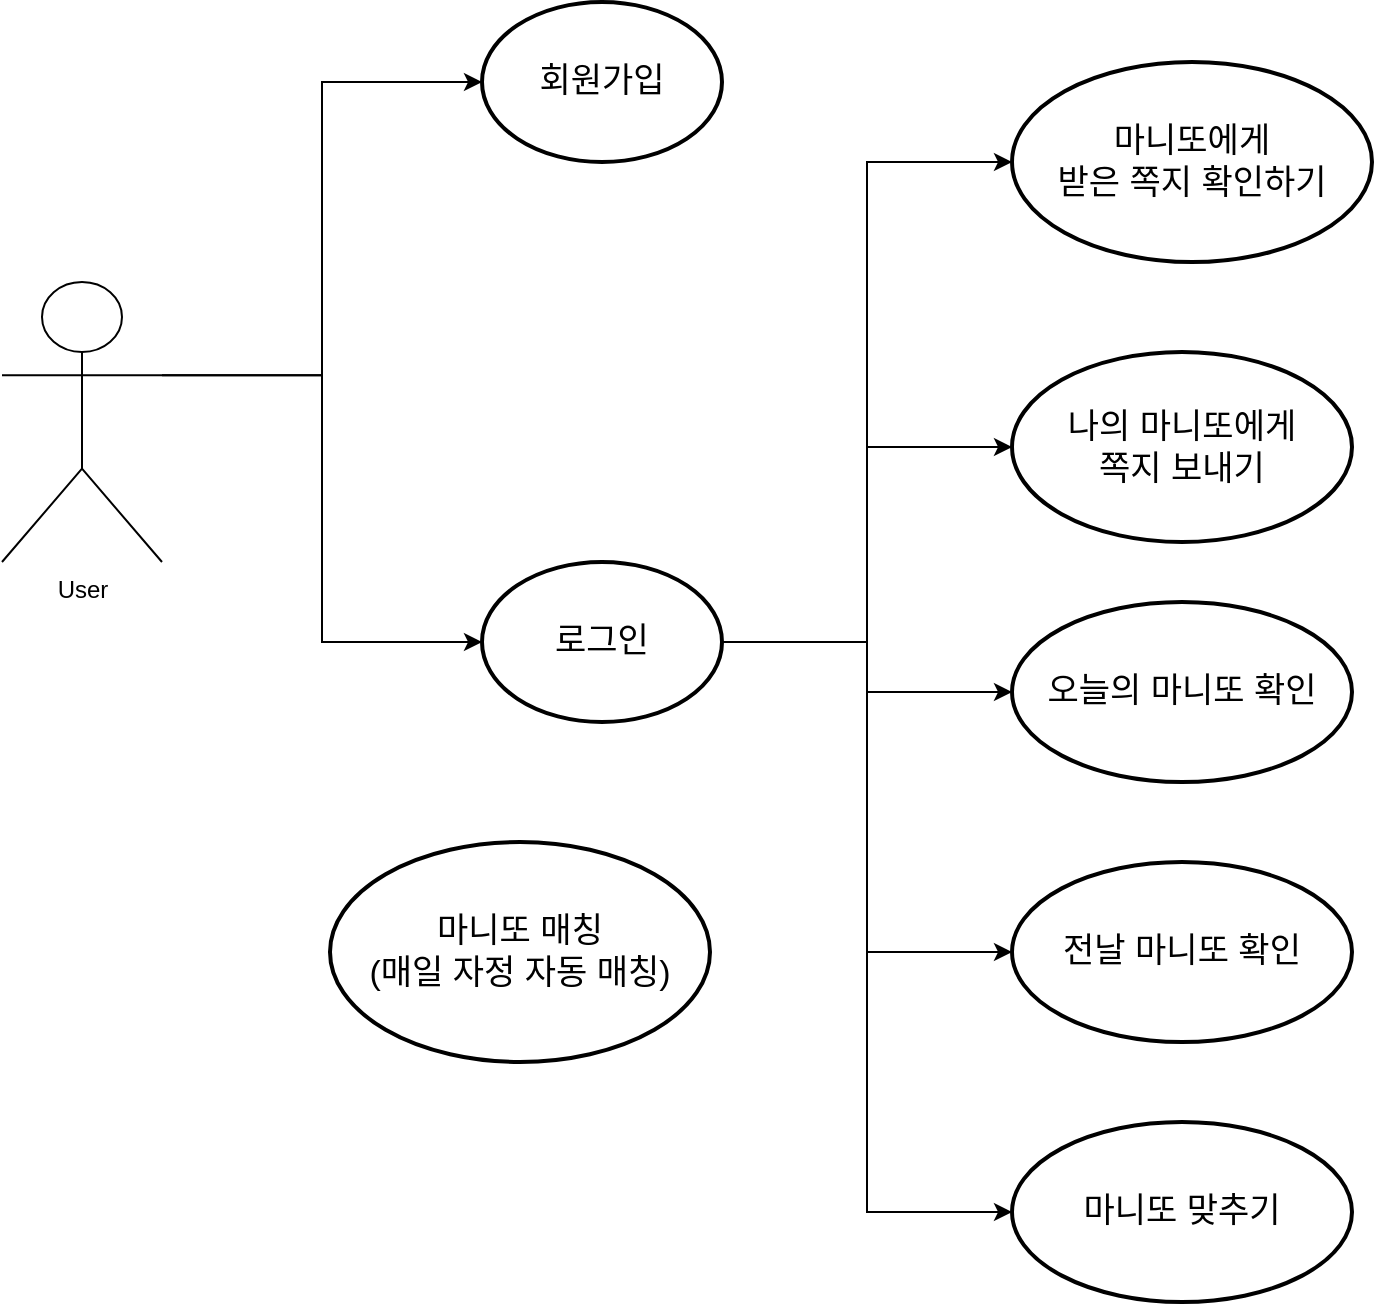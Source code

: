 <mxfile version="21.5.1" type="github">
  <diagram name="페이지-1" id="TE9N-JAmAIUnDPbQkB6N">
    <mxGraphModel dx="1434" dy="765" grid="1" gridSize="10" guides="1" tooltips="1" connect="1" arrows="1" fold="1" page="1" pageScale="1" pageWidth="827" pageHeight="1169" math="0" shadow="0">
      <root>
        <mxCell id="0" />
        <mxCell id="1" parent="0" />
        <mxCell id="dXf2_hJ0Q0j3iUHRpGf6-22" style="edgeStyle=orthogonalEdgeStyle;rounded=0;orthogonalLoop=1;jettySize=auto;html=1;exitX=1;exitY=0.333;exitDx=0;exitDy=0;exitPerimeter=0;entryX=0;entryY=0.5;entryDx=0;entryDy=0;" edge="1" parent="1" source="dXf2_hJ0Q0j3iUHRpGf6-1" target="dXf2_hJ0Q0j3iUHRpGf6-16">
          <mxGeometry relative="1" as="geometry" />
        </mxCell>
        <mxCell id="dXf2_hJ0Q0j3iUHRpGf6-23" style="edgeStyle=orthogonalEdgeStyle;rounded=0;orthogonalLoop=1;jettySize=auto;html=1;exitX=1;exitY=0.333;exitDx=0;exitDy=0;exitPerimeter=0;entryX=0;entryY=0.5;entryDx=0;entryDy=0;" edge="1" parent="1" source="dXf2_hJ0Q0j3iUHRpGf6-1" target="dXf2_hJ0Q0j3iUHRpGf6-17">
          <mxGeometry relative="1" as="geometry" />
        </mxCell>
        <mxCell id="dXf2_hJ0Q0j3iUHRpGf6-1" value="User" style="shape=umlActor;verticalLabelPosition=bottom;verticalAlign=top;html=1;outlineConnect=0;" vertex="1" parent="1">
          <mxGeometry x="60" y="550" width="80" height="140" as="geometry" />
        </mxCell>
        <mxCell id="dXf2_hJ0Q0j3iUHRpGf6-16" value="회원가입" style="ellipse;whiteSpace=wrap;html=1;strokeWidth=2;fontSize=17;" vertex="1" parent="1">
          <mxGeometry x="300" y="410" width="120" height="80" as="geometry" />
        </mxCell>
        <mxCell id="dXf2_hJ0Q0j3iUHRpGf6-24" style="edgeStyle=orthogonalEdgeStyle;rounded=0;orthogonalLoop=1;jettySize=auto;html=1;exitX=1;exitY=0.5;exitDx=0;exitDy=0;entryX=0;entryY=0.5;entryDx=0;entryDy=0;" edge="1" parent="1" source="dXf2_hJ0Q0j3iUHRpGf6-17" target="dXf2_hJ0Q0j3iUHRpGf6-20">
          <mxGeometry relative="1" as="geometry" />
        </mxCell>
        <mxCell id="dXf2_hJ0Q0j3iUHRpGf6-26" style="edgeStyle=orthogonalEdgeStyle;rounded=0;orthogonalLoop=1;jettySize=auto;html=1;exitX=1;exitY=0.5;exitDx=0;exitDy=0;entryX=0;entryY=0.5;entryDx=0;entryDy=0;" edge="1" parent="1" source="dXf2_hJ0Q0j3iUHRpGf6-17" target="dXf2_hJ0Q0j3iUHRpGf6-18">
          <mxGeometry relative="1" as="geometry" />
        </mxCell>
        <mxCell id="dXf2_hJ0Q0j3iUHRpGf6-32" style="edgeStyle=orthogonalEdgeStyle;rounded=0;orthogonalLoop=1;jettySize=auto;html=1;exitX=1;exitY=0.5;exitDx=0;exitDy=0;entryX=0;entryY=0.5;entryDx=0;entryDy=0;" edge="1" parent="1" source="dXf2_hJ0Q0j3iUHRpGf6-17" target="dXf2_hJ0Q0j3iUHRpGf6-30">
          <mxGeometry relative="1" as="geometry" />
        </mxCell>
        <mxCell id="dXf2_hJ0Q0j3iUHRpGf6-34" style="edgeStyle=orthogonalEdgeStyle;rounded=0;orthogonalLoop=1;jettySize=auto;html=1;exitX=1;exitY=0.5;exitDx=0;exitDy=0;entryX=0;entryY=0.5;entryDx=0;entryDy=0;" edge="1" parent="1" source="dXf2_hJ0Q0j3iUHRpGf6-17" target="dXf2_hJ0Q0j3iUHRpGf6-31">
          <mxGeometry relative="1" as="geometry" />
        </mxCell>
        <mxCell id="dXf2_hJ0Q0j3iUHRpGf6-35" style="edgeStyle=orthogonalEdgeStyle;rounded=0;orthogonalLoop=1;jettySize=auto;html=1;exitX=1;exitY=0.5;exitDx=0;exitDy=0;entryX=0;entryY=0.5;entryDx=0;entryDy=0;" edge="1" parent="1" source="dXf2_hJ0Q0j3iUHRpGf6-17" target="dXf2_hJ0Q0j3iUHRpGf6-19">
          <mxGeometry relative="1" as="geometry" />
        </mxCell>
        <mxCell id="dXf2_hJ0Q0j3iUHRpGf6-17" value="로그인" style="ellipse;whiteSpace=wrap;html=1;strokeWidth=2;fontSize=17;" vertex="1" parent="1">
          <mxGeometry x="300" y="690" width="120" height="80" as="geometry" />
        </mxCell>
        <mxCell id="dXf2_hJ0Q0j3iUHRpGf6-18" value="오늘의 마니또 확인" style="ellipse;whiteSpace=wrap;html=1;strokeWidth=2;fontSize=17;" vertex="1" parent="1">
          <mxGeometry x="565" y="710" width="170" height="90" as="geometry" />
        </mxCell>
        <mxCell id="dXf2_hJ0Q0j3iUHRpGf6-19" value="나의 마니또에게&lt;br style=&quot;font-size: 17px;&quot;&gt;쪽지 보내기" style="ellipse;whiteSpace=wrap;html=1;strokeWidth=2;fontSize=17;" vertex="1" parent="1">
          <mxGeometry x="565" y="585" width="170" height="95" as="geometry" />
        </mxCell>
        <mxCell id="dXf2_hJ0Q0j3iUHRpGf6-20" value="마니또에게 &lt;br style=&quot;font-size: 17px;&quot;&gt;받은 쪽지 확인하기" style="ellipse;whiteSpace=wrap;html=1;strokeWidth=2;fontSize=17;" vertex="1" parent="1">
          <mxGeometry x="565" y="440" width="180" height="100" as="geometry" />
        </mxCell>
        <mxCell id="dXf2_hJ0Q0j3iUHRpGf6-21" value="마니또 매칭&lt;br&gt;(매일 자정 자동 매칭)" style="ellipse;whiteSpace=wrap;html=1;strokeWidth=2;fontSize=17;" vertex="1" parent="1">
          <mxGeometry x="224" y="830" width="190" height="110" as="geometry" />
        </mxCell>
        <mxCell id="dXf2_hJ0Q0j3iUHRpGf6-30" value="전날 마니또 확인" style="ellipse;whiteSpace=wrap;html=1;strokeWidth=2;fontSize=17;" vertex="1" parent="1">
          <mxGeometry x="565" y="840" width="170" height="90" as="geometry" />
        </mxCell>
        <mxCell id="dXf2_hJ0Q0j3iUHRpGf6-31" value="마니또 맞추기" style="ellipse;whiteSpace=wrap;html=1;strokeWidth=2;fontSize=17;" vertex="1" parent="1">
          <mxGeometry x="565" y="970" width="170" height="90" as="geometry" />
        </mxCell>
      </root>
    </mxGraphModel>
  </diagram>
</mxfile>
